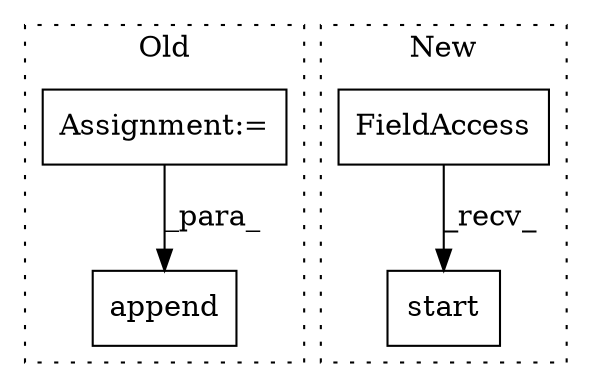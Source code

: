 digraph G {
subgraph cluster0 {
1 [label="append" a="32" s="2212,2220" l="7,1" shape="box"];
3 [label="Assignment:=" a="7" s="1973" l="1" shape="box"];
label = "Old";
style="dotted";
}
subgraph cluster1 {
2 [label="start" a="32" s="2076" l="7" shape="box"];
4 [label="FieldAccess" a="22" s="2054" l="21" shape="box"];
label = "New";
style="dotted";
}
3 -> 1 [label="_para_"];
4 -> 2 [label="_recv_"];
}